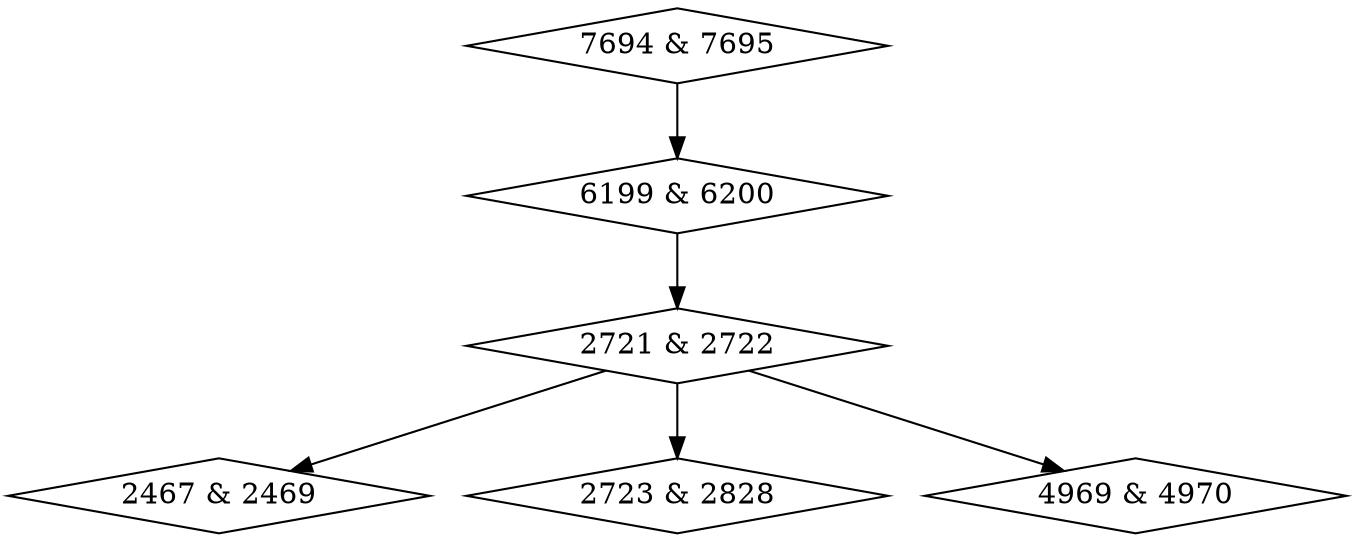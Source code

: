 digraph {
0 [label = "2467 & 2469", shape = diamond];
1 [label = "2721 & 2722", shape = diamond];
2 [label = "2723 & 2828", shape = diamond];
3 [label = "4969 & 4970", shape = diamond];
4 [label = "6199 & 6200", shape = diamond];
5 [label = "7694 & 7695", shape = diamond];
1->0;
1->2;
1->3;
4->1;
5->4;
}
